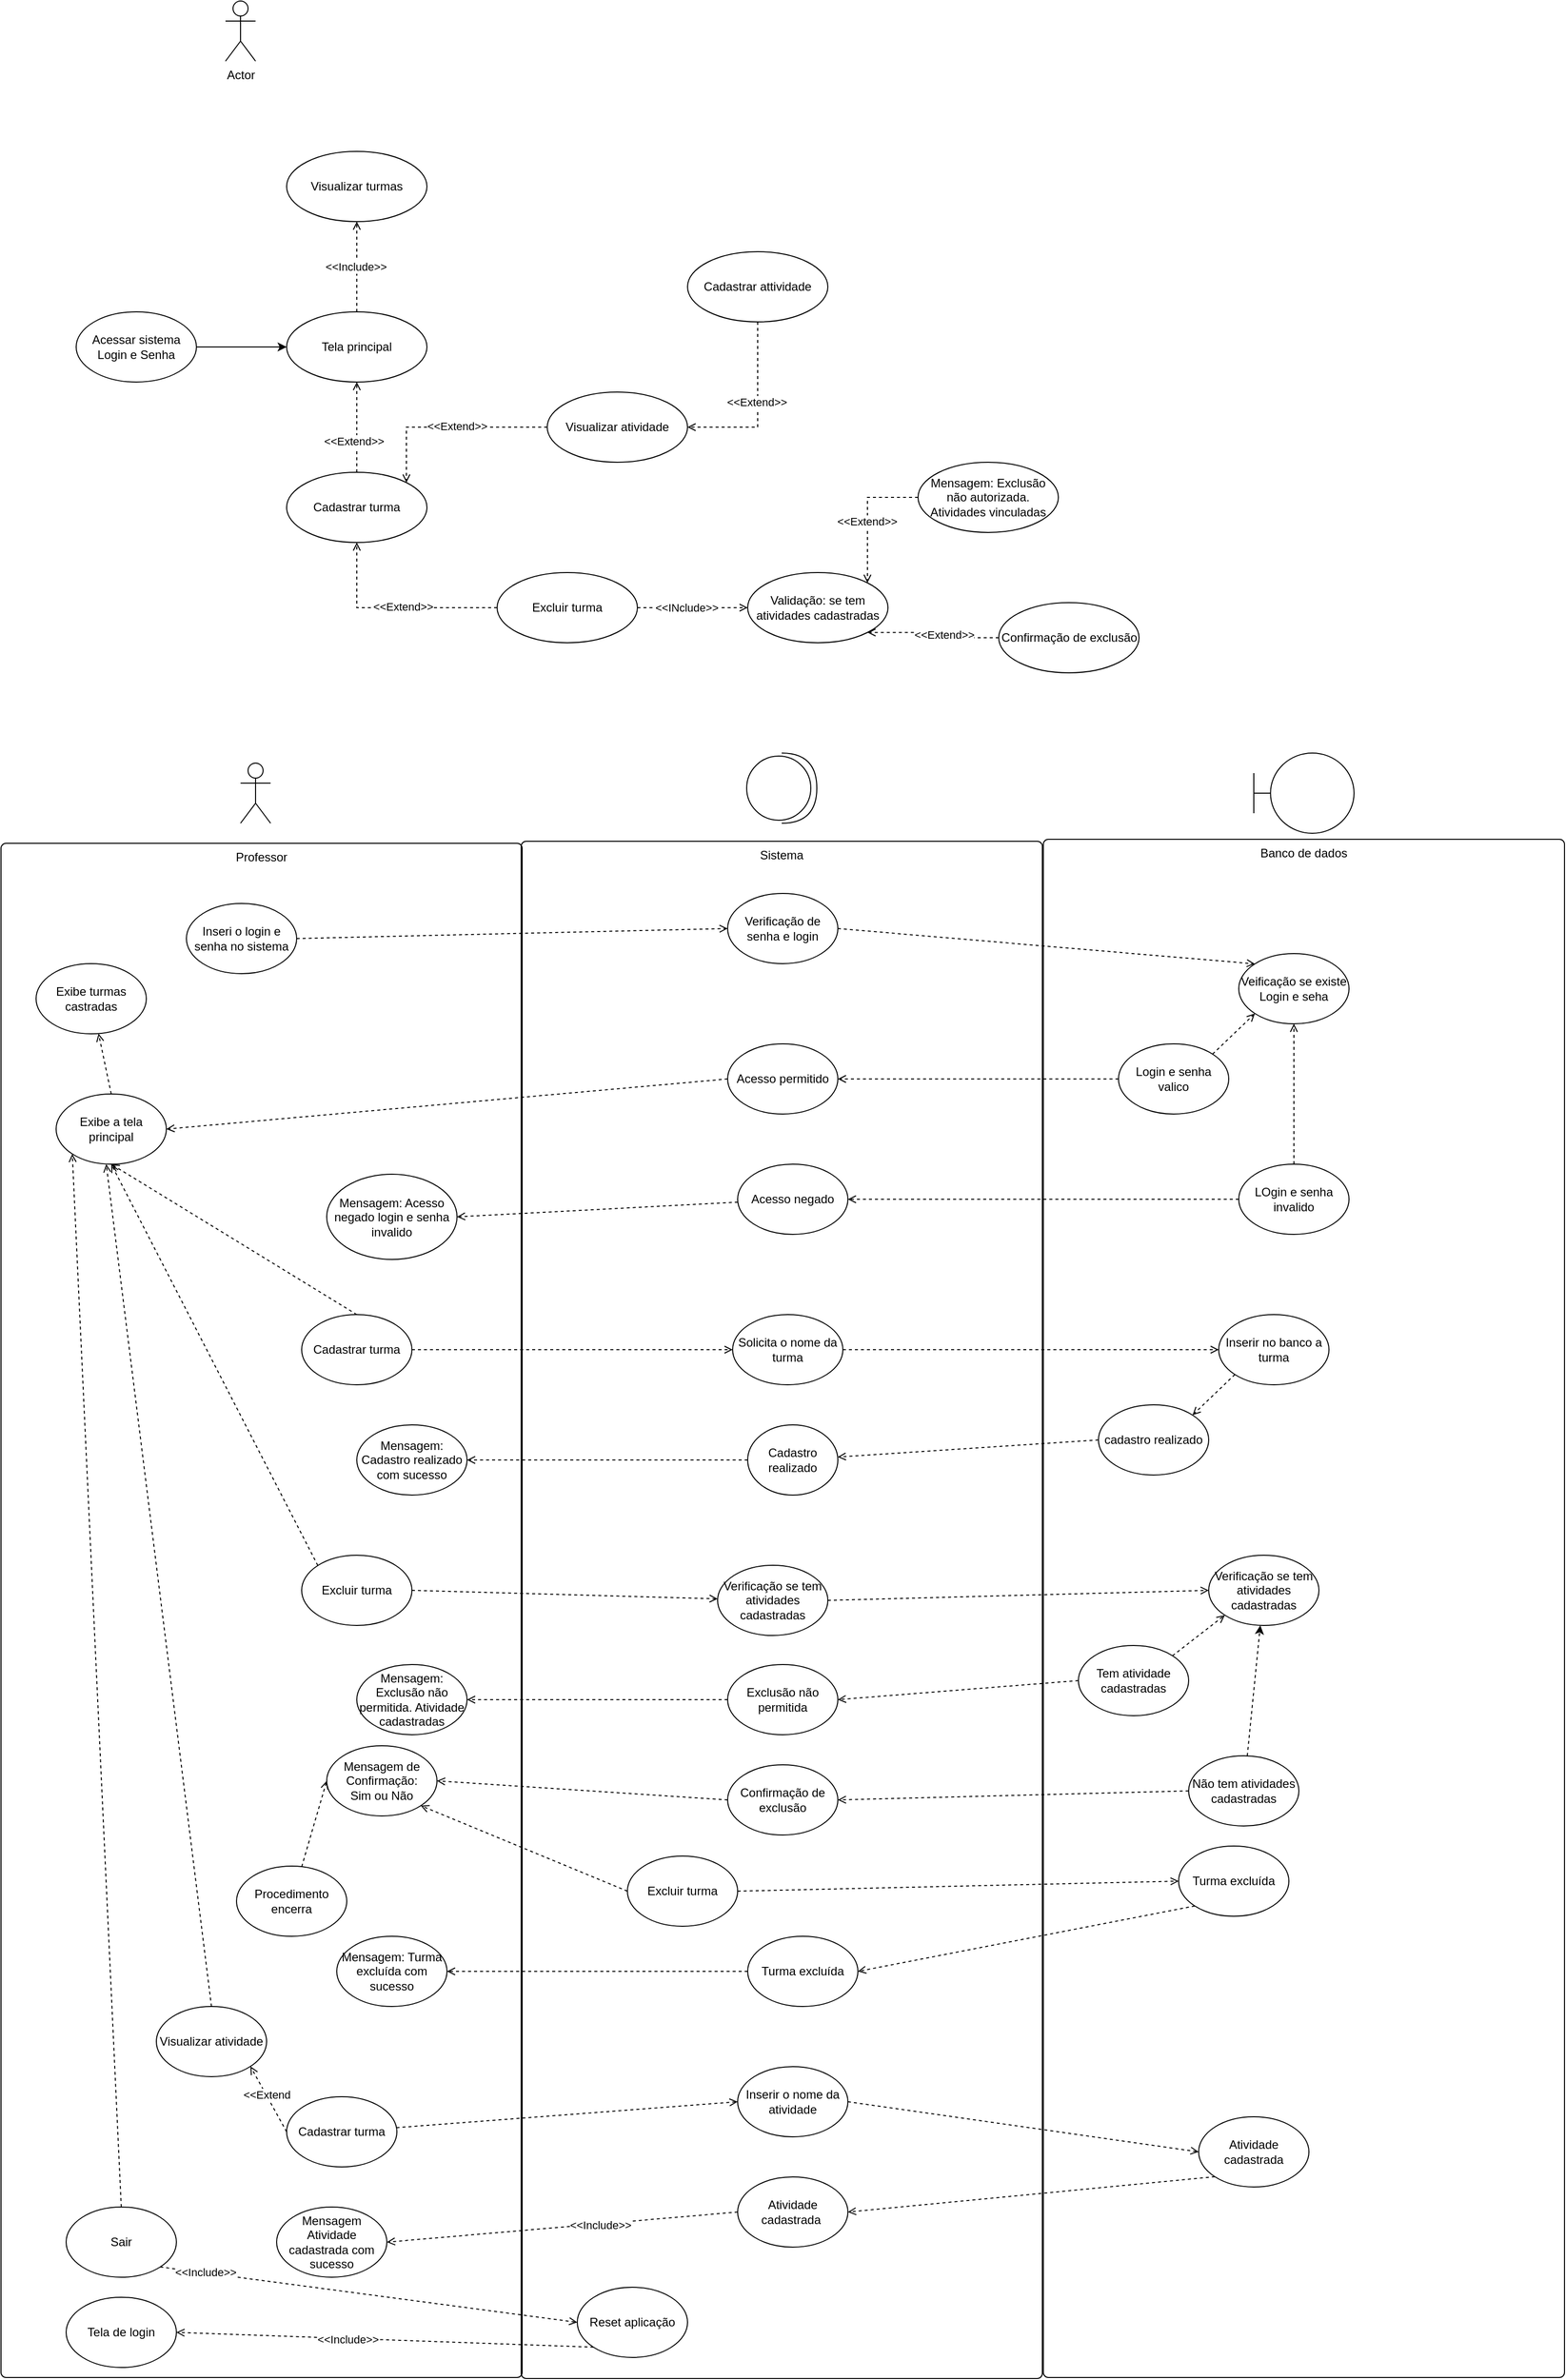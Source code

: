 <mxfile version="22.0.8" type="github">
  <diagram name="Página-1" id="u7Hc6gyW03ZUjITDWTW7">
    <mxGraphModel dx="830" dy="1595" grid="1" gridSize="10" guides="1" tooltips="1" connect="1" arrows="1" fold="1" page="1" pageScale="1" pageWidth="827" pageHeight="1169" math="0" shadow="0">
      <root>
        <mxCell id="0" />
        <mxCell id="1" parent="0" />
        <mxCell id="IyL5t4ntoVlGi_UBxoxS-1" value="Actor" style="shape=umlActor;verticalLabelPosition=bottom;verticalAlign=top;html=1;outlineConnect=0;" vertex="1" parent="1">
          <mxGeometry x="399" y="-70" width="30" height="60" as="geometry" />
        </mxCell>
        <mxCell id="IyL5t4ntoVlGi_UBxoxS-4" style="edgeStyle=orthogonalEdgeStyle;rounded=0;orthogonalLoop=1;jettySize=auto;html=1;exitX=1;exitY=0.5;exitDx=0;exitDy=0;entryX=0;entryY=0.5;entryDx=0;entryDy=0;" edge="1" parent="1" source="IyL5t4ntoVlGi_UBxoxS-2" target="IyL5t4ntoVlGi_UBxoxS-3">
          <mxGeometry relative="1" as="geometry" />
        </mxCell>
        <mxCell id="IyL5t4ntoVlGi_UBxoxS-2" value="Acessar sistema&lt;br&gt;Login e Senha" style="ellipse;whiteSpace=wrap;html=1;" vertex="1" parent="1">
          <mxGeometry x="250" y="240" width="120" height="70" as="geometry" />
        </mxCell>
        <mxCell id="IyL5t4ntoVlGi_UBxoxS-6" style="edgeStyle=orthogonalEdgeStyle;rounded=0;orthogonalLoop=1;jettySize=auto;html=1;exitX=0.5;exitY=0;exitDx=0;exitDy=0;entryX=0.5;entryY=1;entryDx=0;entryDy=0;dashed=1;endArrow=open;endFill=0;" edge="1" parent="1" source="IyL5t4ntoVlGi_UBxoxS-3" target="IyL5t4ntoVlGi_UBxoxS-5">
          <mxGeometry relative="1" as="geometry" />
        </mxCell>
        <mxCell id="IyL5t4ntoVlGi_UBxoxS-7" value="&amp;lt;&amp;lt;Include&amp;gt;&amp;gt;" style="edgeLabel;html=1;align=center;verticalAlign=middle;resizable=0;points=[];" vertex="1" connectable="0" parent="IyL5t4ntoVlGi_UBxoxS-6">
          <mxGeometry y="1" relative="1" as="geometry">
            <mxPoint as="offset" />
          </mxGeometry>
        </mxCell>
        <mxCell id="IyL5t4ntoVlGi_UBxoxS-12" style="edgeStyle=orthogonalEdgeStyle;rounded=0;orthogonalLoop=1;jettySize=auto;html=1;entryX=0.5;entryY=1;entryDx=0;entryDy=0;dashed=1;endArrow=open;endFill=0;" edge="1" parent="1" source="IyL5t4ntoVlGi_UBxoxS-11" target="IyL5t4ntoVlGi_UBxoxS-3">
          <mxGeometry relative="1" as="geometry" />
        </mxCell>
        <mxCell id="IyL5t4ntoVlGi_UBxoxS-13" value="&amp;lt;&amp;lt;Extend&amp;gt;&amp;gt;" style="edgeLabel;html=1;align=center;verticalAlign=middle;resizable=0;points=[];" vertex="1" connectable="0" parent="IyL5t4ntoVlGi_UBxoxS-12">
          <mxGeometry x="-0.311" y="3" relative="1" as="geometry">
            <mxPoint as="offset" />
          </mxGeometry>
        </mxCell>
        <mxCell id="IyL5t4ntoVlGi_UBxoxS-3" value="Tela principal" style="ellipse;whiteSpace=wrap;html=1;" vertex="1" parent="1">
          <mxGeometry x="460" y="240" width="140" height="70" as="geometry" />
        </mxCell>
        <mxCell id="IyL5t4ntoVlGi_UBxoxS-5" value="Visualizar turmas" style="ellipse;whiteSpace=wrap;html=1;" vertex="1" parent="1">
          <mxGeometry x="460" y="80" width="140" height="70" as="geometry" />
        </mxCell>
        <mxCell id="IyL5t4ntoVlGi_UBxoxS-9" style="edgeStyle=orthogonalEdgeStyle;rounded=0;orthogonalLoop=1;jettySize=auto;html=1;exitX=0;exitY=0.5;exitDx=0;exitDy=0;entryX=1;entryY=0;entryDx=0;entryDy=0;dashed=1;endArrow=open;endFill=0;" edge="1" parent="1" source="IyL5t4ntoVlGi_UBxoxS-8" target="IyL5t4ntoVlGi_UBxoxS-11">
          <mxGeometry relative="1" as="geometry" />
        </mxCell>
        <mxCell id="IyL5t4ntoVlGi_UBxoxS-10" value="&amp;lt;&amp;lt;Extend&amp;gt;&amp;gt;" style="edgeLabel;html=1;align=center;verticalAlign=middle;resizable=0;points=[];" vertex="1" connectable="0" parent="IyL5t4ntoVlGi_UBxoxS-9">
          <mxGeometry x="-0.083" y="-1" relative="1" as="geometry">
            <mxPoint as="offset" />
          </mxGeometry>
        </mxCell>
        <mxCell id="IyL5t4ntoVlGi_UBxoxS-8" value="Visualizar atividade" style="ellipse;whiteSpace=wrap;html=1;" vertex="1" parent="1">
          <mxGeometry x="720" y="320" width="140" height="70" as="geometry" />
        </mxCell>
        <mxCell id="IyL5t4ntoVlGi_UBxoxS-11" value="Cadastrar turma" style="ellipse;whiteSpace=wrap;html=1;" vertex="1" parent="1">
          <mxGeometry x="460" y="400" width="140" height="70" as="geometry" />
        </mxCell>
        <mxCell id="IyL5t4ntoVlGi_UBxoxS-21" style="edgeStyle=orthogonalEdgeStyle;rounded=0;orthogonalLoop=1;jettySize=auto;html=1;entryX=0;entryY=0.5;entryDx=0;entryDy=0;dashed=1;endArrow=open;endFill=0;" edge="1" parent="1" source="IyL5t4ntoVlGi_UBxoxS-14" target="IyL5t4ntoVlGi_UBxoxS-20">
          <mxGeometry relative="1" as="geometry" />
        </mxCell>
        <mxCell id="IyL5t4ntoVlGi_UBxoxS-22" value="&amp;lt;&amp;lt;INclude&amp;gt;&amp;gt;" style="edgeLabel;html=1;align=center;verticalAlign=middle;resizable=0;points=[];" vertex="1" connectable="0" parent="IyL5t4ntoVlGi_UBxoxS-21">
          <mxGeometry x="-0.114" relative="1" as="geometry">
            <mxPoint as="offset" />
          </mxGeometry>
        </mxCell>
        <mxCell id="IyL5t4ntoVlGi_UBxoxS-14" value="Excluir turma" style="ellipse;whiteSpace=wrap;html=1;" vertex="1" parent="1">
          <mxGeometry x="670" y="500" width="140" height="70" as="geometry" />
        </mxCell>
        <mxCell id="IyL5t4ntoVlGi_UBxoxS-15" style="edgeStyle=orthogonalEdgeStyle;rounded=0;orthogonalLoop=1;jettySize=auto;html=1;exitX=0;exitY=0.5;exitDx=0;exitDy=0;entryX=0.5;entryY=1;entryDx=0;entryDy=0;dashed=1;endArrow=open;endFill=0;" edge="1" parent="1" source="IyL5t4ntoVlGi_UBxoxS-14" target="IyL5t4ntoVlGi_UBxoxS-11">
          <mxGeometry relative="1" as="geometry">
            <mxPoint x="751" y="380" as="sourcePoint" />
            <mxPoint x="589" y="420" as="targetPoint" />
          </mxGeometry>
        </mxCell>
        <mxCell id="IyL5t4ntoVlGi_UBxoxS-16" value="&amp;lt;&amp;lt;Extend&amp;gt;&amp;gt;" style="edgeLabel;html=1;align=center;verticalAlign=middle;resizable=0;points=[];" vertex="1" connectable="0" parent="IyL5t4ntoVlGi_UBxoxS-15">
          <mxGeometry x="-0.083" y="-1" relative="1" as="geometry">
            <mxPoint as="offset" />
          </mxGeometry>
        </mxCell>
        <mxCell id="IyL5t4ntoVlGi_UBxoxS-17" value="Cadastrar attividade" style="ellipse;whiteSpace=wrap;html=1;" vertex="1" parent="1">
          <mxGeometry x="860" y="180" width="140" height="70" as="geometry" />
        </mxCell>
        <mxCell id="IyL5t4ntoVlGi_UBxoxS-18" style="edgeStyle=orthogonalEdgeStyle;rounded=0;orthogonalLoop=1;jettySize=auto;html=1;exitX=0.5;exitY=1;exitDx=0;exitDy=0;entryX=1;entryY=0.5;entryDx=0;entryDy=0;dashed=1;endArrow=open;endFill=0;" edge="1" parent="1" source="IyL5t4ntoVlGi_UBxoxS-17" target="IyL5t4ntoVlGi_UBxoxS-8">
          <mxGeometry relative="1" as="geometry">
            <mxPoint x="861" y="240" as="sourcePoint" />
            <mxPoint x="720" y="295" as="targetPoint" />
          </mxGeometry>
        </mxCell>
        <mxCell id="IyL5t4ntoVlGi_UBxoxS-19" value="&amp;lt;&amp;lt;Extend&amp;gt;&amp;gt;" style="edgeLabel;html=1;align=center;verticalAlign=middle;resizable=0;points=[];" vertex="1" connectable="0" parent="IyL5t4ntoVlGi_UBxoxS-18">
          <mxGeometry x="-0.083" y="-1" relative="1" as="geometry">
            <mxPoint as="offset" />
          </mxGeometry>
        </mxCell>
        <mxCell id="IyL5t4ntoVlGi_UBxoxS-20" value="Validação: se tem atividades cadastradas" style="ellipse;whiteSpace=wrap;html=1;" vertex="1" parent="1">
          <mxGeometry x="920" y="500" width="140" height="70" as="geometry" />
        </mxCell>
        <mxCell id="IyL5t4ntoVlGi_UBxoxS-24" style="edgeStyle=orthogonalEdgeStyle;rounded=0;orthogonalLoop=1;jettySize=auto;html=1;exitX=0;exitY=0.5;exitDx=0;exitDy=0;entryX=1;entryY=0;entryDx=0;entryDy=0;dashed=1;endArrow=open;endFill=0;" edge="1" parent="1" source="IyL5t4ntoVlGi_UBxoxS-23" target="IyL5t4ntoVlGi_UBxoxS-20">
          <mxGeometry relative="1" as="geometry" />
        </mxCell>
        <mxCell id="IyL5t4ntoVlGi_UBxoxS-25" value="&amp;lt;&amp;lt;Extend&amp;gt;&amp;gt;" style="edgeLabel;html=1;align=center;verticalAlign=middle;resizable=0;points=[];" vertex="1" connectable="0" parent="IyL5t4ntoVlGi_UBxoxS-24">
          <mxGeometry x="0.091" y="-1" relative="1" as="geometry">
            <mxPoint as="offset" />
          </mxGeometry>
        </mxCell>
        <mxCell id="IyL5t4ntoVlGi_UBxoxS-23" value="Mensagem: Exclusão não autorizada. Atividades vinculadas" style="ellipse;whiteSpace=wrap;html=1;" vertex="1" parent="1">
          <mxGeometry x="1090" y="390" width="140" height="70" as="geometry" />
        </mxCell>
        <mxCell id="IyL5t4ntoVlGi_UBxoxS-27" style="edgeStyle=orthogonalEdgeStyle;rounded=0;orthogonalLoop=1;jettySize=auto;html=1;entryX=1;entryY=1;entryDx=0;entryDy=0;dashed=1;endArrow=open;endFill=0;" edge="1" parent="1" source="IyL5t4ntoVlGi_UBxoxS-26" target="IyL5t4ntoVlGi_UBxoxS-20">
          <mxGeometry relative="1" as="geometry" />
        </mxCell>
        <mxCell id="IyL5t4ntoVlGi_UBxoxS-28" value="&amp;lt;&amp;lt;Extend&amp;gt;&amp;gt;" style="edgeLabel;html=1;align=center;verticalAlign=middle;resizable=0;points=[];" vertex="1" connectable="0" parent="IyL5t4ntoVlGi_UBxoxS-27">
          <mxGeometry x="-0.11" y="2" relative="1" as="geometry">
            <mxPoint as="offset" />
          </mxGeometry>
        </mxCell>
        <mxCell id="IyL5t4ntoVlGi_UBxoxS-26" value="Confirmação de exclusão" style="ellipse;whiteSpace=wrap;html=1;" vertex="1" parent="1">
          <mxGeometry x="1170.5" y="530" width="140" height="70" as="geometry" />
        </mxCell>
        <mxCell id="IyL5t4ntoVlGi_UBxoxS-29" value="Professor" style="html=1;align=center;verticalAlign=top;rounded=1;absoluteArcSize=1;arcSize=10;dashed=0;whiteSpace=wrap;gradientColor=none;fillColor=none;" vertex="1" parent="1">
          <mxGeometry x="175" y="770" width="520" height="1530" as="geometry" />
        </mxCell>
        <mxCell id="IyL5t4ntoVlGi_UBxoxS-30" value="Sistema" style="html=1;align=center;verticalAlign=top;rounded=1;absoluteArcSize=1;arcSize=10;dashed=0;whiteSpace=wrap;gradientColor=none;fillColor=none;" vertex="1" parent="1">
          <mxGeometry x="694" y="768" width="520" height="1533" as="geometry" />
        </mxCell>
        <mxCell id="IyL5t4ntoVlGi_UBxoxS-31" value="Banco de dados" style="html=1;align=center;verticalAlign=top;rounded=1;absoluteArcSize=1;arcSize=10;dashed=0;whiteSpace=wrap;gradientColor=none;fillColor=none;" vertex="1" parent="1">
          <mxGeometry x="1215" y="766" width="520" height="1534" as="geometry" />
        </mxCell>
        <mxCell id="IyL5t4ntoVlGi_UBxoxS-35" style="rounded=0;orthogonalLoop=1;jettySize=auto;html=1;exitX=1;exitY=0.5;exitDx=0;exitDy=0;entryX=0;entryY=0.5;entryDx=0;entryDy=0;endArrow=open;endFill=0;dashed=1;" edge="1" parent="1" source="IyL5t4ntoVlGi_UBxoxS-32" target="IyL5t4ntoVlGi_UBxoxS-33">
          <mxGeometry relative="1" as="geometry" />
        </mxCell>
        <mxCell id="IyL5t4ntoVlGi_UBxoxS-32" value="Inseri o login e senha no sistema" style="ellipse;whiteSpace=wrap;html=1;" vertex="1" parent="1">
          <mxGeometry x="360" y="830" width="110" height="70" as="geometry" />
        </mxCell>
        <mxCell id="IyL5t4ntoVlGi_UBxoxS-36" style="rounded=0;orthogonalLoop=1;jettySize=auto;html=1;exitX=1;exitY=0.5;exitDx=0;exitDy=0;entryX=0;entryY=0;entryDx=0;entryDy=0;dashed=1;endArrow=open;endFill=0;" edge="1" parent="1" source="IyL5t4ntoVlGi_UBxoxS-33" target="IyL5t4ntoVlGi_UBxoxS-34">
          <mxGeometry relative="1" as="geometry" />
        </mxCell>
        <mxCell id="IyL5t4ntoVlGi_UBxoxS-33" value="Verificação de senha e login" style="ellipse;whiteSpace=wrap;html=1;" vertex="1" parent="1">
          <mxGeometry x="900" y="820" width="110" height="70" as="geometry" />
        </mxCell>
        <mxCell id="IyL5t4ntoVlGi_UBxoxS-38" style="rounded=0;orthogonalLoop=1;jettySize=auto;html=1;exitX=0;exitY=0.5;exitDx=0;exitDy=0;entryX=1;entryY=0.5;entryDx=0;entryDy=0;dashed=1;endArrow=open;endFill=0;" edge="1" parent="1" source="IyL5t4ntoVlGi_UBxoxS-41" target="IyL5t4ntoVlGi_UBxoxS-37">
          <mxGeometry relative="1" as="geometry" />
        </mxCell>
        <mxCell id="IyL5t4ntoVlGi_UBxoxS-34" value="Veificação se existe Login e seha" style="ellipse;whiteSpace=wrap;html=1;" vertex="1" parent="1">
          <mxGeometry x="1410" y="880" width="110" height="70" as="geometry" />
        </mxCell>
        <mxCell id="IyL5t4ntoVlGi_UBxoxS-40" style="rounded=0;orthogonalLoop=1;jettySize=auto;html=1;exitX=0;exitY=0.5;exitDx=0;exitDy=0;entryX=1;entryY=0.5;entryDx=0;entryDy=0;dashed=1;endArrow=open;endFill=0;" edge="1" parent="1" source="IyL5t4ntoVlGi_UBxoxS-37" target="IyL5t4ntoVlGi_UBxoxS-39">
          <mxGeometry relative="1" as="geometry" />
        </mxCell>
        <mxCell id="IyL5t4ntoVlGi_UBxoxS-37" value="Acesso permitido" style="ellipse;whiteSpace=wrap;html=1;" vertex="1" parent="1">
          <mxGeometry x="900" y="970" width="110" height="70" as="geometry" />
        </mxCell>
        <mxCell id="IyL5t4ntoVlGi_UBxoxS-53" style="rounded=0;orthogonalLoop=1;jettySize=auto;html=1;exitX=0.5;exitY=0;exitDx=0;exitDy=0;dashed=1;endArrow=open;endFill=0;" edge="1" parent="1" source="IyL5t4ntoVlGi_UBxoxS-39" target="IyL5t4ntoVlGi_UBxoxS-52">
          <mxGeometry relative="1" as="geometry" />
        </mxCell>
        <mxCell id="IyL5t4ntoVlGi_UBxoxS-39" value="Exibe a tela principal&lt;br&gt;" style="ellipse;whiteSpace=wrap;html=1;" vertex="1" parent="1">
          <mxGeometry x="230" y="1020" width="110" height="70" as="geometry" />
        </mxCell>
        <mxCell id="IyL5t4ntoVlGi_UBxoxS-44" style="rounded=0;orthogonalLoop=1;jettySize=auto;html=1;exitX=1;exitY=0;exitDx=0;exitDy=0;entryX=0;entryY=1;entryDx=0;entryDy=0;dashed=1;endArrow=open;endFill=0;" edge="1" parent="1" source="IyL5t4ntoVlGi_UBxoxS-41" target="IyL5t4ntoVlGi_UBxoxS-34">
          <mxGeometry relative="1" as="geometry" />
        </mxCell>
        <mxCell id="IyL5t4ntoVlGi_UBxoxS-41" value="Login e senha valico" style="ellipse;whiteSpace=wrap;html=1;" vertex="1" parent="1">
          <mxGeometry x="1290" y="970" width="110" height="70" as="geometry" />
        </mxCell>
        <mxCell id="IyL5t4ntoVlGi_UBxoxS-43" style="rounded=0;orthogonalLoop=1;jettySize=auto;html=1;entryX=0.5;entryY=1;entryDx=0;entryDy=0;endArrow=open;endFill=0;dashed=1;" edge="1" parent="1" source="IyL5t4ntoVlGi_UBxoxS-42" target="IyL5t4ntoVlGi_UBxoxS-34">
          <mxGeometry relative="1" as="geometry" />
        </mxCell>
        <mxCell id="IyL5t4ntoVlGi_UBxoxS-46" style="rounded=0;orthogonalLoop=1;jettySize=auto;html=1;exitX=0;exitY=0.5;exitDx=0;exitDy=0;entryX=1;entryY=0.5;entryDx=0;entryDy=0;dashed=1;endArrow=open;endFill=0;" edge="1" parent="1" source="IyL5t4ntoVlGi_UBxoxS-42" target="IyL5t4ntoVlGi_UBxoxS-45">
          <mxGeometry relative="1" as="geometry" />
        </mxCell>
        <mxCell id="IyL5t4ntoVlGi_UBxoxS-42" value="LOgin e senha invalido" style="ellipse;whiteSpace=wrap;html=1;" vertex="1" parent="1">
          <mxGeometry x="1410" y="1090" width="110" height="70" as="geometry" />
        </mxCell>
        <mxCell id="IyL5t4ntoVlGi_UBxoxS-48" style="rounded=0;orthogonalLoop=1;jettySize=auto;html=1;entryX=1;entryY=0.5;entryDx=0;entryDy=0;endArrow=open;endFill=0;dashed=1;" edge="1" parent="1" source="IyL5t4ntoVlGi_UBxoxS-45" target="IyL5t4ntoVlGi_UBxoxS-47">
          <mxGeometry relative="1" as="geometry" />
        </mxCell>
        <mxCell id="IyL5t4ntoVlGi_UBxoxS-45" value="Acesso negado" style="ellipse;whiteSpace=wrap;html=1;" vertex="1" parent="1">
          <mxGeometry x="910" y="1090" width="110" height="70" as="geometry" />
        </mxCell>
        <mxCell id="IyL5t4ntoVlGi_UBxoxS-47" value="Mensagem: Acesso negado login e senha invalido" style="ellipse;whiteSpace=wrap;html=1;" vertex="1" parent="1">
          <mxGeometry x="500" y="1100" width="130" height="85" as="geometry" />
        </mxCell>
        <mxCell id="IyL5t4ntoVlGi_UBxoxS-51" style="rounded=0;orthogonalLoop=1;jettySize=auto;html=1;exitX=0.5;exitY=0;exitDx=0;exitDy=0;entryX=0.5;entryY=1;entryDx=0;entryDy=0;dashed=1;endArrow=open;endFill=0;" edge="1" parent="1" source="IyL5t4ntoVlGi_UBxoxS-49" target="IyL5t4ntoVlGi_UBxoxS-39">
          <mxGeometry relative="1" as="geometry" />
        </mxCell>
        <mxCell id="IyL5t4ntoVlGi_UBxoxS-56" style="rounded=0;orthogonalLoop=1;jettySize=auto;html=1;exitX=1;exitY=0.5;exitDx=0;exitDy=0;entryX=0;entryY=0.5;entryDx=0;entryDy=0;dashed=1;endArrow=open;endFill=0;" edge="1" parent="1" source="IyL5t4ntoVlGi_UBxoxS-49" target="IyL5t4ntoVlGi_UBxoxS-54">
          <mxGeometry relative="1" as="geometry" />
        </mxCell>
        <mxCell id="IyL5t4ntoVlGi_UBxoxS-49" value="Cadastrar turma" style="ellipse;whiteSpace=wrap;html=1;" vertex="1" parent="1">
          <mxGeometry x="475" y="1240" width="110" height="70" as="geometry" />
        </mxCell>
        <mxCell id="IyL5t4ntoVlGi_UBxoxS-52" value="Exibe turmas castradas" style="ellipse;whiteSpace=wrap;html=1;" vertex="1" parent="1">
          <mxGeometry x="210" y="890" width="110" height="70" as="geometry" />
        </mxCell>
        <mxCell id="IyL5t4ntoVlGi_UBxoxS-57" style="rounded=0;orthogonalLoop=1;jettySize=auto;html=1;entryX=0;entryY=0.5;entryDx=0;entryDy=0;endArrow=open;endFill=0;dashed=1;" edge="1" parent="1" source="IyL5t4ntoVlGi_UBxoxS-54" target="IyL5t4ntoVlGi_UBxoxS-55">
          <mxGeometry relative="1" as="geometry" />
        </mxCell>
        <mxCell id="IyL5t4ntoVlGi_UBxoxS-54" value="Solicita o nome da turma" style="ellipse;whiteSpace=wrap;html=1;" vertex="1" parent="1">
          <mxGeometry x="905" y="1240" width="110" height="70" as="geometry" />
        </mxCell>
        <mxCell id="IyL5t4ntoVlGi_UBxoxS-60" style="rounded=0;orthogonalLoop=1;jettySize=auto;html=1;exitX=0;exitY=1;exitDx=0;exitDy=0;entryX=1;entryY=0;entryDx=0;entryDy=0;endArrow=open;endFill=0;dashed=1;" edge="1" parent="1" source="IyL5t4ntoVlGi_UBxoxS-55" target="IyL5t4ntoVlGi_UBxoxS-58">
          <mxGeometry relative="1" as="geometry" />
        </mxCell>
        <mxCell id="IyL5t4ntoVlGi_UBxoxS-55" value="Inserir no banco a turma" style="ellipse;whiteSpace=wrap;html=1;" vertex="1" parent="1">
          <mxGeometry x="1390" y="1240" width="110" height="70" as="geometry" />
        </mxCell>
        <mxCell id="IyL5t4ntoVlGi_UBxoxS-62" style="rounded=0;orthogonalLoop=1;jettySize=auto;html=1;exitX=0;exitY=0.5;exitDx=0;exitDy=0;dashed=1;endArrow=open;endFill=0;" edge="1" parent="1" source="IyL5t4ntoVlGi_UBxoxS-58" target="IyL5t4ntoVlGi_UBxoxS-61">
          <mxGeometry relative="1" as="geometry" />
        </mxCell>
        <mxCell id="IyL5t4ntoVlGi_UBxoxS-58" value="cadastro realizado" style="ellipse;whiteSpace=wrap;html=1;" vertex="1" parent="1">
          <mxGeometry x="1270" y="1330" width="110" height="70" as="geometry" />
        </mxCell>
        <mxCell id="IyL5t4ntoVlGi_UBxoxS-64" style="rounded=0;orthogonalLoop=1;jettySize=auto;html=1;entryX=1;entryY=0.5;entryDx=0;entryDy=0;dashed=1;endArrow=open;endFill=0;" edge="1" parent="1" source="IyL5t4ntoVlGi_UBxoxS-61" target="IyL5t4ntoVlGi_UBxoxS-63">
          <mxGeometry relative="1" as="geometry" />
        </mxCell>
        <mxCell id="IyL5t4ntoVlGi_UBxoxS-61" value="Cadastro realizado" style="ellipse;whiteSpace=wrap;html=1;" vertex="1" parent="1">
          <mxGeometry x="920" y="1350" width="90" height="70" as="geometry" />
        </mxCell>
        <mxCell id="IyL5t4ntoVlGi_UBxoxS-63" value="Mensagem: Cadastro realizado com sucesso" style="ellipse;whiteSpace=wrap;html=1;" vertex="1" parent="1">
          <mxGeometry x="530" y="1350" width="110" height="70" as="geometry" />
        </mxCell>
        <mxCell id="IyL5t4ntoVlGi_UBxoxS-66" style="rounded=0;orthogonalLoop=1;jettySize=auto;html=1;exitX=0;exitY=0;exitDx=0;exitDy=0;entryX=0.5;entryY=1;entryDx=0;entryDy=0;dashed=1;endArrow=open;endFill=0;" edge="1" parent="1" source="IyL5t4ntoVlGi_UBxoxS-65" target="IyL5t4ntoVlGi_UBxoxS-39">
          <mxGeometry relative="1" as="geometry" />
        </mxCell>
        <mxCell id="IyL5t4ntoVlGi_UBxoxS-69" style="rounded=0;orthogonalLoop=1;jettySize=auto;html=1;exitX=1;exitY=0.5;exitDx=0;exitDy=0;dashed=1;endArrow=open;endFill=0;" edge="1" parent="1" source="IyL5t4ntoVlGi_UBxoxS-65" target="IyL5t4ntoVlGi_UBxoxS-68">
          <mxGeometry relative="1" as="geometry" />
        </mxCell>
        <mxCell id="IyL5t4ntoVlGi_UBxoxS-65" value="Excluir turma" style="ellipse;whiteSpace=wrap;html=1;" vertex="1" parent="1">
          <mxGeometry x="475" y="1480" width="110" height="70" as="geometry" />
        </mxCell>
        <mxCell id="IyL5t4ntoVlGi_UBxoxS-72" style="rounded=0;orthogonalLoop=1;jettySize=auto;html=1;exitX=1;exitY=0.5;exitDx=0;exitDy=0;entryX=0;entryY=0.5;entryDx=0;entryDy=0;dashed=1;endArrow=open;endFill=0;" edge="1" parent="1" source="IyL5t4ntoVlGi_UBxoxS-68" target="IyL5t4ntoVlGi_UBxoxS-71">
          <mxGeometry relative="1" as="geometry" />
        </mxCell>
        <mxCell id="IyL5t4ntoVlGi_UBxoxS-68" value="Verificação se tem atividades cadastradas" style="ellipse;whiteSpace=wrap;html=1;" vertex="1" parent="1">
          <mxGeometry x="890" y="1490" width="110" height="70" as="geometry" />
        </mxCell>
        <mxCell id="IyL5t4ntoVlGi_UBxoxS-71" value="Verificação se tem atividades cadastradas" style="ellipse;whiteSpace=wrap;html=1;" vertex="1" parent="1">
          <mxGeometry x="1380" y="1480" width="110" height="70" as="geometry" />
        </mxCell>
        <mxCell id="IyL5t4ntoVlGi_UBxoxS-77" style="rounded=0;orthogonalLoop=1;jettySize=auto;html=1;dashed=1;" edge="1" parent="1" source="IyL5t4ntoVlGi_UBxoxS-73" target="IyL5t4ntoVlGi_UBxoxS-71">
          <mxGeometry relative="1" as="geometry" />
        </mxCell>
        <mxCell id="IyL5t4ntoVlGi_UBxoxS-83" style="rounded=0;orthogonalLoop=1;jettySize=auto;html=1;exitX=0;exitY=0.5;exitDx=0;exitDy=0;entryX=1;entryY=0.5;entryDx=0;entryDy=0;dashed=1;endArrow=open;endFill=0;" edge="1" parent="1" source="IyL5t4ntoVlGi_UBxoxS-73" target="IyL5t4ntoVlGi_UBxoxS-82">
          <mxGeometry relative="1" as="geometry" />
        </mxCell>
        <mxCell id="IyL5t4ntoVlGi_UBxoxS-73" value="Não tem atividades cadastradas" style="ellipse;whiteSpace=wrap;html=1;" vertex="1" parent="1">
          <mxGeometry x="1360" y="1680" width="110" height="70" as="geometry" />
        </mxCell>
        <mxCell id="IyL5t4ntoVlGi_UBxoxS-76" style="rounded=0;orthogonalLoop=1;jettySize=auto;html=1;exitX=1;exitY=0;exitDx=0;exitDy=0;entryX=0;entryY=1;entryDx=0;entryDy=0;dashed=1;endArrow=open;endFill=0;" edge="1" parent="1" source="IyL5t4ntoVlGi_UBxoxS-74" target="IyL5t4ntoVlGi_UBxoxS-71">
          <mxGeometry relative="1" as="geometry" />
        </mxCell>
        <mxCell id="IyL5t4ntoVlGi_UBxoxS-79" style="rounded=0;orthogonalLoop=1;jettySize=auto;html=1;exitX=0;exitY=0.5;exitDx=0;exitDy=0;entryX=1;entryY=0.5;entryDx=0;entryDy=0;dashed=1;endArrow=open;endFill=0;" edge="1" parent="1" source="IyL5t4ntoVlGi_UBxoxS-74" target="IyL5t4ntoVlGi_UBxoxS-78">
          <mxGeometry relative="1" as="geometry" />
        </mxCell>
        <mxCell id="IyL5t4ntoVlGi_UBxoxS-74" value="Tem atividade cadastradas" style="ellipse;whiteSpace=wrap;html=1;" vertex="1" parent="1">
          <mxGeometry x="1250" y="1570" width="110" height="70" as="geometry" />
        </mxCell>
        <mxCell id="IyL5t4ntoVlGi_UBxoxS-81" style="rounded=0;orthogonalLoop=1;jettySize=auto;html=1;exitX=0;exitY=0.5;exitDx=0;exitDy=0;entryX=1;entryY=0.5;entryDx=0;entryDy=0;dashed=1;endArrow=open;endFill=0;" edge="1" parent="1" source="IyL5t4ntoVlGi_UBxoxS-78" target="IyL5t4ntoVlGi_UBxoxS-80">
          <mxGeometry relative="1" as="geometry" />
        </mxCell>
        <mxCell id="IyL5t4ntoVlGi_UBxoxS-78" value="Exclusão não permitida" style="ellipse;whiteSpace=wrap;html=1;" vertex="1" parent="1">
          <mxGeometry x="900" y="1589" width="110" height="70" as="geometry" />
        </mxCell>
        <mxCell id="IyL5t4ntoVlGi_UBxoxS-80" value="Mensagem: Exclusão não permitida. Atividade cadastradas" style="ellipse;whiteSpace=wrap;html=1;" vertex="1" parent="1">
          <mxGeometry x="530" y="1589" width="110" height="70" as="geometry" />
        </mxCell>
        <mxCell id="IyL5t4ntoVlGi_UBxoxS-98" style="rounded=0;orthogonalLoop=1;jettySize=auto;html=1;exitX=0;exitY=0.5;exitDx=0;exitDy=0;entryX=1;entryY=0.5;entryDx=0;entryDy=0;dashed=1;endArrow=open;endFill=0;" edge="1" parent="1" source="IyL5t4ntoVlGi_UBxoxS-82" target="IyL5t4ntoVlGi_UBxoxS-84">
          <mxGeometry relative="1" as="geometry" />
        </mxCell>
        <mxCell id="IyL5t4ntoVlGi_UBxoxS-82" value="Confirmação de exclusão" style="ellipse;whiteSpace=wrap;html=1;" vertex="1" parent="1">
          <mxGeometry x="900" y="1689" width="110" height="70" as="geometry" />
        </mxCell>
        <mxCell id="IyL5t4ntoVlGi_UBxoxS-84" value="Mensagem de Confirmação:&lt;br&gt;Sim ou Não" style="ellipse;whiteSpace=wrap;html=1;" vertex="1" parent="1">
          <mxGeometry x="500" y="1670" width="110" height="70" as="geometry" />
        </mxCell>
        <mxCell id="IyL5t4ntoVlGi_UBxoxS-87" style="rounded=0;orthogonalLoop=1;jettySize=auto;html=1;entryX=0;entryY=0.5;entryDx=0;entryDy=0;endArrow=open;endFill=0;dashed=1;" edge="1" parent="1" source="IyL5t4ntoVlGi_UBxoxS-86" target="IyL5t4ntoVlGi_UBxoxS-84">
          <mxGeometry relative="1" as="geometry" />
        </mxCell>
        <mxCell id="IyL5t4ntoVlGi_UBxoxS-86" value="Procedimento encerra" style="ellipse;whiteSpace=wrap;html=1;" vertex="1" parent="1">
          <mxGeometry x="410" y="1790" width="110" height="70" as="geometry" />
        </mxCell>
        <mxCell id="IyL5t4ntoVlGi_UBxoxS-93" style="rounded=0;orthogonalLoop=1;jettySize=auto;html=1;exitX=1;exitY=0.5;exitDx=0;exitDy=0;entryX=0;entryY=0.5;entryDx=0;entryDy=0;dashed=1;endArrow=open;endFill=0;" edge="1" parent="1" source="IyL5t4ntoVlGi_UBxoxS-88" target="IyL5t4ntoVlGi_UBxoxS-91">
          <mxGeometry relative="1" as="geometry" />
        </mxCell>
        <mxCell id="IyL5t4ntoVlGi_UBxoxS-99" style="rounded=0;orthogonalLoop=1;jettySize=auto;html=1;exitX=0;exitY=0.5;exitDx=0;exitDy=0;entryX=1;entryY=1;entryDx=0;entryDy=0;endArrow=open;endFill=0;dashed=1;" edge="1" parent="1" source="IyL5t4ntoVlGi_UBxoxS-88" target="IyL5t4ntoVlGi_UBxoxS-84">
          <mxGeometry relative="1" as="geometry" />
        </mxCell>
        <mxCell id="IyL5t4ntoVlGi_UBxoxS-88" value="Excluir turma" style="ellipse;whiteSpace=wrap;html=1;" vertex="1" parent="1">
          <mxGeometry x="800" y="1780" width="110" height="70" as="geometry" />
        </mxCell>
        <mxCell id="IyL5t4ntoVlGi_UBxoxS-95" style="rounded=0;orthogonalLoop=1;jettySize=auto;html=1;exitX=0;exitY=1;exitDx=0;exitDy=0;entryX=1;entryY=0.5;entryDx=0;entryDy=0;endArrow=open;endFill=0;dashed=1;" edge="1" parent="1" source="IyL5t4ntoVlGi_UBxoxS-91" target="IyL5t4ntoVlGi_UBxoxS-94">
          <mxGeometry relative="1" as="geometry" />
        </mxCell>
        <mxCell id="IyL5t4ntoVlGi_UBxoxS-91" value="Turma excluída" style="ellipse;whiteSpace=wrap;html=1;" vertex="1" parent="1">
          <mxGeometry x="1350" y="1770" width="110" height="70" as="geometry" />
        </mxCell>
        <mxCell id="IyL5t4ntoVlGi_UBxoxS-97" style="rounded=0;orthogonalLoop=1;jettySize=auto;html=1;exitX=0;exitY=0.5;exitDx=0;exitDy=0;entryX=1;entryY=0.5;entryDx=0;entryDy=0;dashed=1;endArrow=open;endFill=0;" edge="1" parent="1" source="IyL5t4ntoVlGi_UBxoxS-94" target="IyL5t4ntoVlGi_UBxoxS-96">
          <mxGeometry relative="1" as="geometry" />
        </mxCell>
        <mxCell id="IyL5t4ntoVlGi_UBxoxS-94" value="Turma excluída" style="ellipse;whiteSpace=wrap;html=1;" vertex="1" parent="1">
          <mxGeometry x="920" y="1860" width="110" height="70" as="geometry" />
        </mxCell>
        <mxCell id="IyL5t4ntoVlGi_UBxoxS-96" value="Mensagem: Turma excluída com sucesso" style="ellipse;whiteSpace=wrap;html=1;" vertex="1" parent="1">
          <mxGeometry x="510" y="1860" width="110" height="70" as="geometry" />
        </mxCell>
        <mxCell id="IyL5t4ntoVlGi_UBxoxS-101" style="rounded=0;orthogonalLoop=1;jettySize=auto;html=1;exitX=0.5;exitY=0;exitDx=0;exitDy=0;dashed=1;endArrow=open;endFill=0;" edge="1" parent="1" source="IyL5t4ntoVlGi_UBxoxS-100">
          <mxGeometry relative="1" as="geometry">
            <mxPoint x="280" y="1090.0" as="targetPoint" />
          </mxGeometry>
        </mxCell>
        <mxCell id="IyL5t4ntoVlGi_UBxoxS-100" value="Visualizar atividade" style="ellipse;whiteSpace=wrap;html=1;" vertex="1" parent="1">
          <mxGeometry x="330" y="1930" width="110" height="70" as="geometry" />
        </mxCell>
        <mxCell id="IyL5t4ntoVlGi_UBxoxS-108" style="rounded=0;orthogonalLoop=1;jettySize=auto;html=1;exitX=0;exitY=0.5;exitDx=0;exitDy=0;entryX=1;entryY=1;entryDx=0;entryDy=0;dashed=1;endArrow=open;endFill=0;" edge="1" parent="1" source="IyL5t4ntoVlGi_UBxoxS-102" target="IyL5t4ntoVlGi_UBxoxS-100">
          <mxGeometry relative="1" as="geometry" />
        </mxCell>
        <mxCell id="IyL5t4ntoVlGi_UBxoxS-127" value="&amp;lt;&amp;lt;Extend" style="edgeLabel;html=1;align=center;verticalAlign=middle;resizable=0;points=[];" vertex="1" connectable="0" parent="IyL5t4ntoVlGi_UBxoxS-108">
          <mxGeometry x="0.141" relative="1" as="geometry">
            <mxPoint as="offset" />
          </mxGeometry>
        </mxCell>
        <mxCell id="IyL5t4ntoVlGi_UBxoxS-109" style="rounded=0;orthogonalLoop=1;jettySize=auto;html=1;entryX=0;entryY=0.5;entryDx=0;entryDy=0;dashed=1;endArrow=open;endFill=0;" edge="1" parent="1" source="IyL5t4ntoVlGi_UBxoxS-102" target="IyL5t4ntoVlGi_UBxoxS-103">
          <mxGeometry relative="1" as="geometry" />
        </mxCell>
        <mxCell id="IyL5t4ntoVlGi_UBxoxS-102" value="Cadastrar turma" style="ellipse;whiteSpace=wrap;html=1;" vertex="1" parent="1">
          <mxGeometry x="460" y="2020" width="110" height="70" as="geometry" />
        </mxCell>
        <mxCell id="IyL5t4ntoVlGi_UBxoxS-111" style="rounded=0;orthogonalLoop=1;jettySize=auto;html=1;exitX=1;exitY=0.5;exitDx=0;exitDy=0;entryX=0;entryY=0.5;entryDx=0;entryDy=0;dashed=1;endArrow=open;endFill=0;" edge="1" parent="1" source="IyL5t4ntoVlGi_UBxoxS-103" target="IyL5t4ntoVlGi_UBxoxS-104">
          <mxGeometry relative="1" as="geometry" />
        </mxCell>
        <mxCell id="IyL5t4ntoVlGi_UBxoxS-103" value="Inserir o nome da atividade" style="ellipse;whiteSpace=wrap;html=1;" vertex="1" parent="1">
          <mxGeometry x="910" y="1990" width="110" height="70" as="geometry" />
        </mxCell>
        <mxCell id="IyL5t4ntoVlGi_UBxoxS-112" style="rounded=0;orthogonalLoop=1;jettySize=auto;html=1;exitX=0;exitY=1;exitDx=0;exitDy=0;entryX=1;entryY=0.5;entryDx=0;entryDy=0;endArrow=open;endFill=0;dashed=1;" edge="1" parent="1" source="IyL5t4ntoVlGi_UBxoxS-104" target="IyL5t4ntoVlGi_UBxoxS-105">
          <mxGeometry relative="1" as="geometry" />
        </mxCell>
        <mxCell id="IyL5t4ntoVlGi_UBxoxS-104" value="Atividade cadastrada" style="ellipse;whiteSpace=wrap;html=1;" vertex="1" parent="1">
          <mxGeometry x="1370" y="2040" width="110" height="70" as="geometry" />
        </mxCell>
        <mxCell id="IyL5t4ntoVlGi_UBxoxS-113" style="rounded=0;orthogonalLoop=1;jettySize=auto;html=1;exitX=0;exitY=0.5;exitDx=0;exitDy=0;entryX=1;entryY=0.5;entryDx=0;entryDy=0;dashed=1;endArrow=open;endFill=0;" edge="1" parent="1" source="IyL5t4ntoVlGi_UBxoxS-105" target="IyL5t4ntoVlGi_UBxoxS-106">
          <mxGeometry relative="1" as="geometry" />
        </mxCell>
        <mxCell id="IyL5t4ntoVlGi_UBxoxS-126" value="&amp;lt;&amp;lt;Include&amp;gt;&amp;gt;" style="edgeLabel;html=1;align=center;verticalAlign=middle;resizable=0;points=[];" vertex="1" connectable="0" parent="IyL5t4ntoVlGi_UBxoxS-113">
          <mxGeometry x="-0.216" y="1" relative="1" as="geometry">
            <mxPoint as="offset" />
          </mxGeometry>
        </mxCell>
        <mxCell id="IyL5t4ntoVlGi_UBxoxS-105" value="Atividade cadastrada&amp;nbsp;" style="ellipse;whiteSpace=wrap;html=1;" vertex="1" parent="1">
          <mxGeometry x="910" y="2100" width="110" height="70" as="geometry" />
        </mxCell>
        <mxCell id="IyL5t4ntoVlGi_UBxoxS-106" value="Mensagem Atividade cadastrada com sucesso" style="ellipse;whiteSpace=wrap;html=1;" vertex="1" parent="1">
          <mxGeometry x="450" y="2130" width="110" height="70" as="geometry" />
        </mxCell>
        <mxCell id="IyL5t4ntoVlGi_UBxoxS-114" value="" style="shape=umlActor;verticalLabelPosition=bottom;verticalAlign=top;html=1;" vertex="1" parent="1">
          <mxGeometry x="414" y="690" width="30" height="60" as="geometry" />
        </mxCell>
        <mxCell id="IyL5t4ntoVlGi_UBxoxS-115" value="" style="shape=providedRequiredInterface;html=1;verticalLabelPosition=bottom;sketch=0;" vertex="1" parent="1">
          <mxGeometry x="919" y="680" width="70" height="70" as="geometry" />
        </mxCell>
        <mxCell id="IyL5t4ntoVlGi_UBxoxS-116" value="" style="shape=umlBoundary;whiteSpace=wrap;html=1;" vertex="1" parent="1">
          <mxGeometry x="1425" y="680" width="100" height="80" as="geometry" />
        </mxCell>
        <mxCell id="IyL5t4ntoVlGi_UBxoxS-118" style="rounded=0;orthogonalLoop=1;jettySize=auto;html=1;exitX=0.5;exitY=0;exitDx=0;exitDy=0;entryX=0;entryY=1;entryDx=0;entryDy=0;dashed=1;endArrow=open;endFill=0;" edge="1" parent="1" source="IyL5t4ntoVlGi_UBxoxS-117" target="IyL5t4ntoVlGi_UBxoxS-39">
          <mxGeometry relative="1" as="geometry" />
        </mxCell>
        <mxCell id="IyL5t4ntoVlGi_UBxoxS-122" style="rounded=0;orthogonalLoop=1;jettySize=auto;html=1;exitX=1;exitY=1;exitDx=0;exitDy=0;entryX=0;entryY=0.5;entryDx=0;entryDy=0;dashed=1;endArrow=open;endFill=0;" edge="1" parent="1" source="IyL5t4ntoVlGi_UBxoxS-117" target="IyL5t4ntoVlGi_UBxoxS-119">
          <mxGeometry relative="1" as="geometry" />
        </mxCell>
        <mxCell id="IyL5t4ntoVlGi_UBxoxS-125" value="&amp;lt;&amp;lt;Include&amp;gt;&amp;gt;" style="edgeLabel;html=1;align=center;verticalAlign=middle;resizable=0;points=[];" vertex="1" connectable="0" parent="IyL5t4ntoVlGi_UBxoxS-122">
          <mxGeometry x="-0.786" y="1" relative="1" as="geometry">
            <mxPoint as="offset" />
          </mxGeometry>
        </mxCell>
        <mxCell id="IyL5t4ntoVlGi_UBxoxS-117" value="Sair" style="ellipse;whiteSpace=wrap;html=1;" vertex="1" parent="1">
          <mxGeometry x="240" y="2130" width="110" height="70" as="geometry" />
        </mxCell>
        <mxCell id="IyL5t4ntoVlGi_UBxoxS-123" style="rounded=0;orthogonalLoop=1;jettySize=auto;html=1;exitX=0;exitY=1;exitDx=0;exitDy=0;entryX=1;entryY=0.5;entryDx=0;entryDy=0;dashed=1;endArrow=open;endFill=0;" edge="1" parent="1" source="IyL5t4ntoVlGi_UBxoxS-119" target="IyL5t4ntoVlGi_UBxoxS-121">
          <mxGeometry relative="1" as="geometry" />
        </mxCell>
        <mxCell id="IyL5t4ntoVlGi_UBxoxS-124" value="&amp;lt;&amp;lt;Include&amp;gt;&amp;gt;" style="edgeLabel;html=1;align=center;verticalAlign=middle;resizable=0;points=[];" vertex="1" connectable="0" parent="IyL5t4ntoVlGi_UBxoxS-123">
          <mxGeometry x="0.176" y="1" relative="1" as="geometry">
            <mxPoint as="offset" />
          </mxGeometry>
        </mxCell>
        <mxCell id="IyL5t4ntoVlGi_UBxoxS-119" value="Reset aplicação" style="ellipse;whiteSpace=wrap;html=1;" vertex="1" parent="1">
          <mxGeometry x="750" y="2210" width="110" height="70" as="geometry" />
        </mxCell>
        <mxCell id="IyL5t4ntoVlGi_UBxoxS-121" value="Tela de login" style="ellipse;whiteSpace=wrap;html=1;" vertex="1" parent="1">
          <mxGeometry x="240" y="2220" width="110" height="70" as="geometry" />
        </mxCell>
      </root>
    </mxGraphModel>
  </diagram>
</mxfile>
